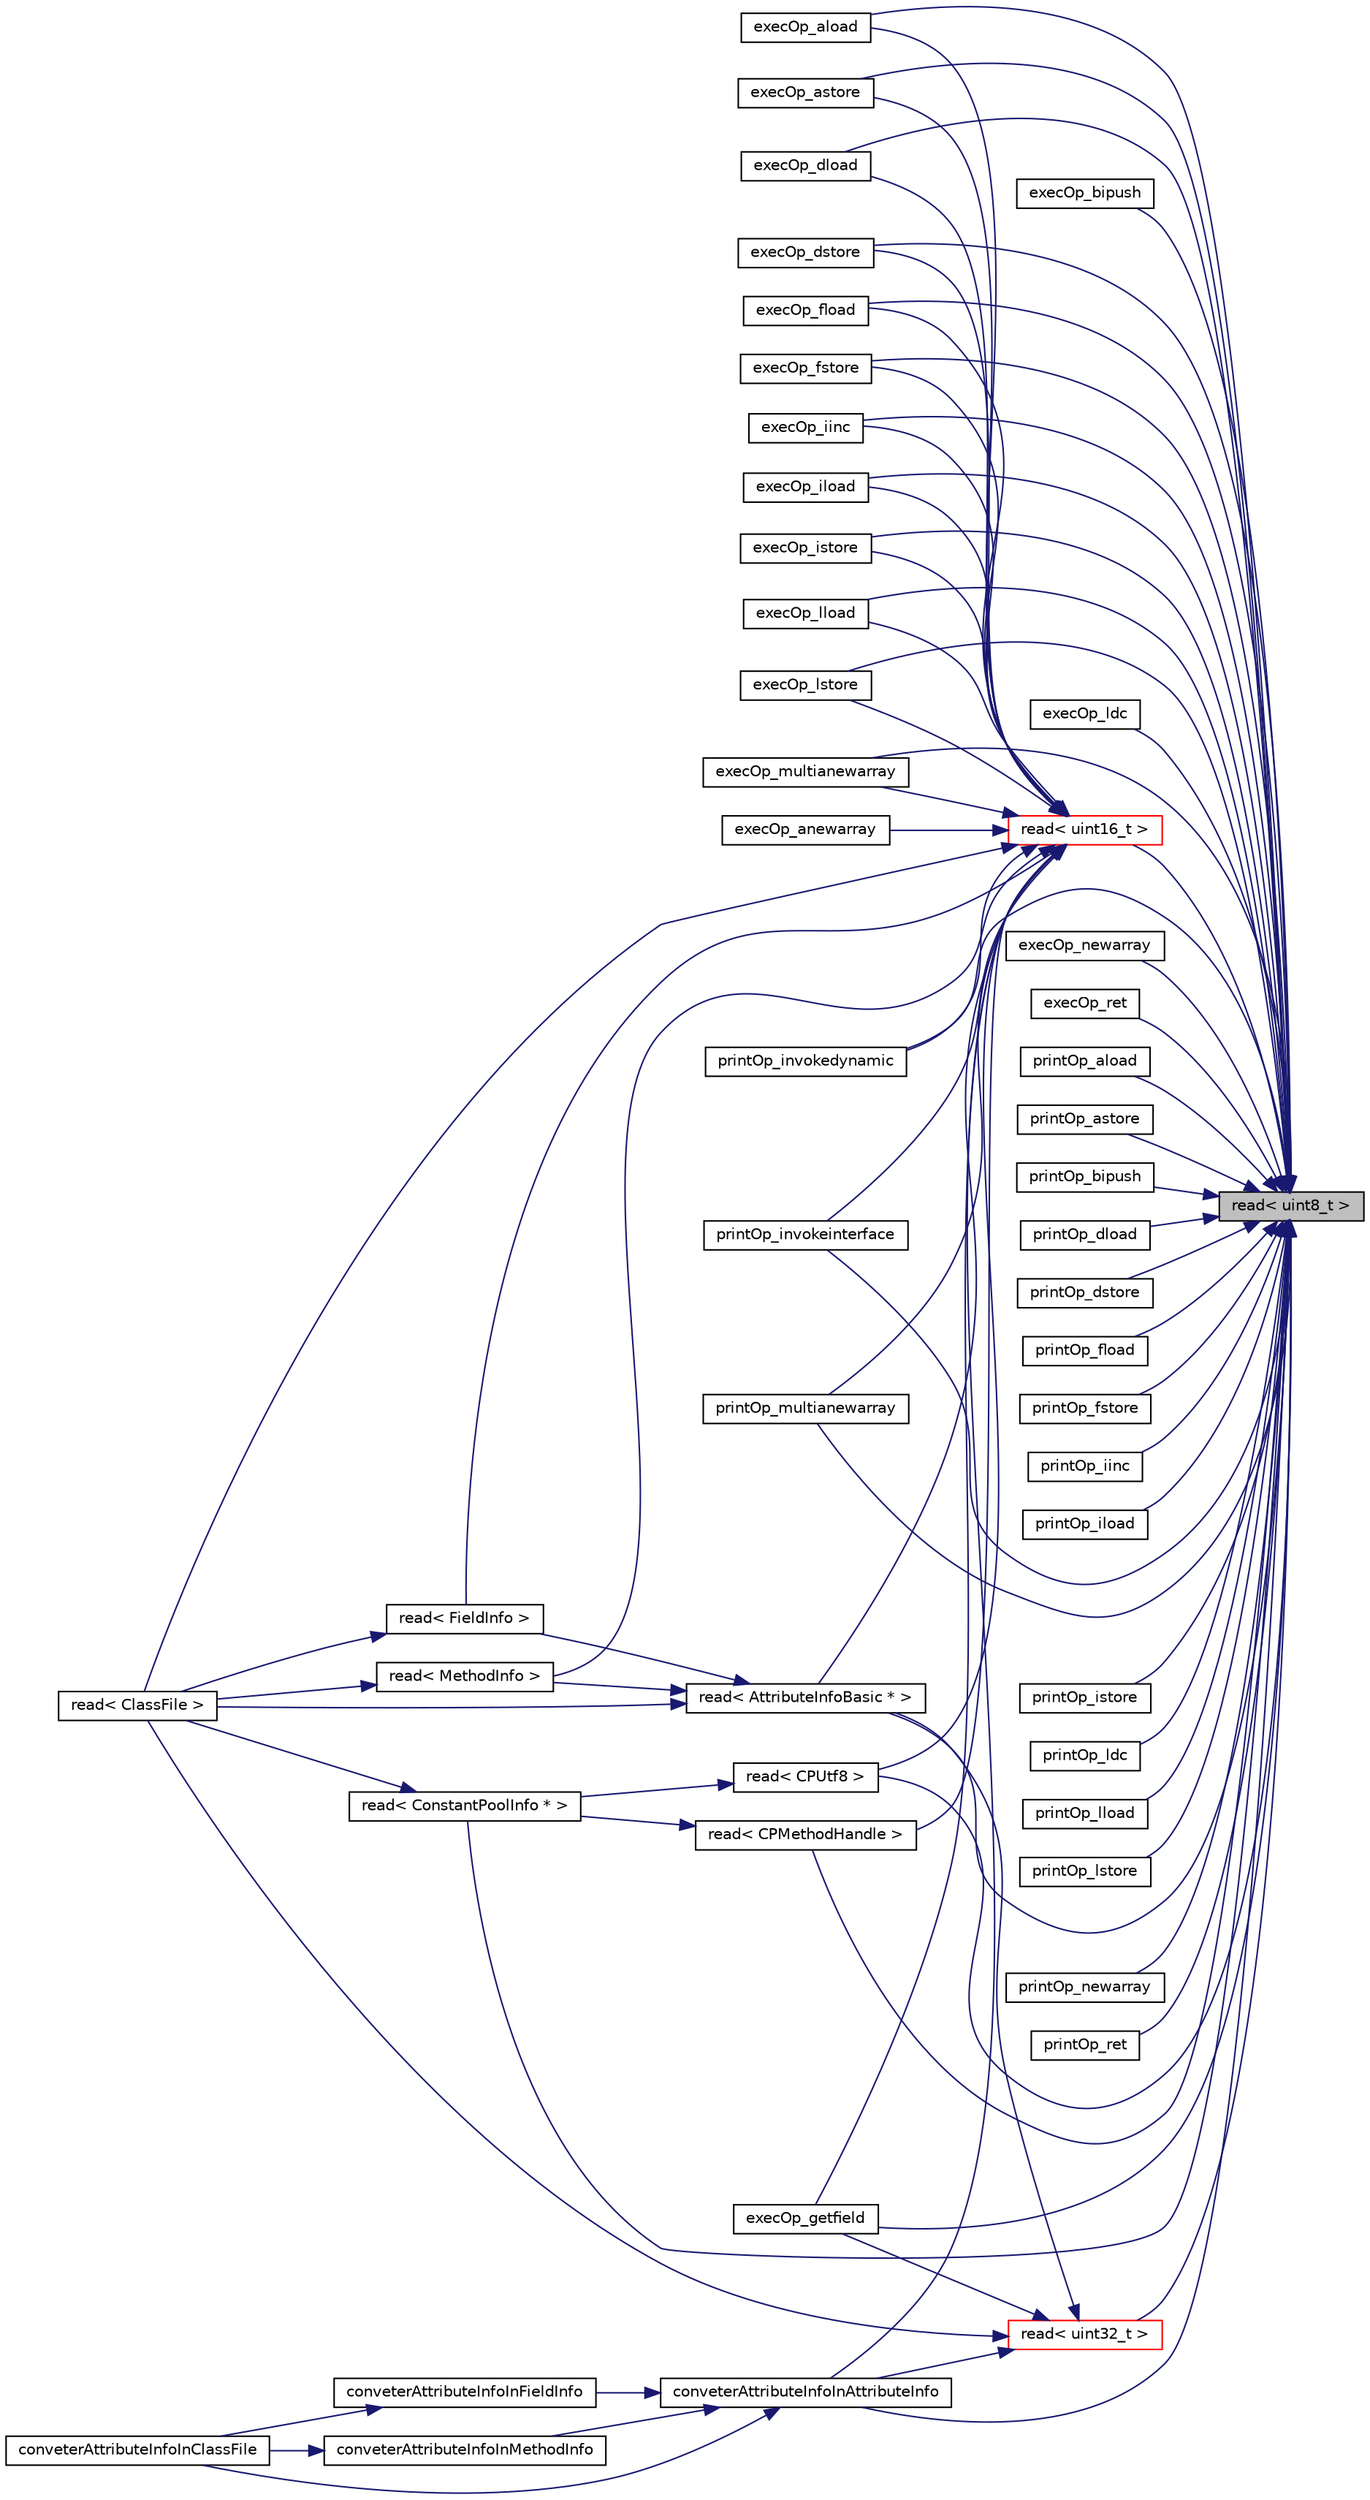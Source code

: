 digraph "read&lt; uint8_t &gt;"
{
 // LATEX_PDF_SIZE
  edge [fontname="Helvetica",fontsize="10",labelfontname="Helvetica",labelfontsize="10"];
  node [fontname="Helvetica",fontsize="10",shape=record];
  rankdir="RL";
  Node1 [label="read\< uint8_t \>",height=0.2,width=0.4,color="black", fillcolor="grey75", style="filled", fontcolor="black",tooltip=" "];
  Node1 -> Node2 [dir="back",color="midnightblue",fontsize="10",style="solid",fontname="Helvetica"];
  Node2 [label="conveterAttributeInfoInAttributeInfo",height=0.2,width=0.4,color="black", fillcolor="white", style="filled",URL="$_attribute_info_8cpp.html#a8d81f4b664854a18d3fd7f3c2dd3277a",tooltip=" "];
  Node2 -> Node3 [dir="back",color="midnightblue",fontsize="10",style="solid",fontname="Helvetica"];
  Node3 [label="conveterAttributeInfoInClassFile",height=0.2,width=0.4,color="black", fillcolor="white", style="filled",URL="$_class_file_8cpp.html#a7f2d3e8af2169e325d8a4961ee587e91",tooltip=" "];
  Node2 -> Node4 [dir="back",color="midnightblue",fontsize="10",style="solid",fontname="Helvetica"];
  Node4 [label="conveterAttributeInfoInFieldInfo",height=0.2,width=0.4,color="black", fillcolor="white", style="filled",URL="$_field_info_8cpp.html#a520ce2c6886078771102986ad83fecc8",tooltip=" "];
  Node4 -> Node3 [dir="back",color="midnightblue",fontsize="10",style="solid",fontname="Helvetica"];
  Node2 -> Node5 [dir="back",color="midnightblue",fontsize="10",style="solid",fontname="Helvetica"];
  Node5 [label="conveterAttributeInfoInMethodInfo",height=0.2,width=0.4,color="black", fillcolor="white", style="filled",URL="$_method_info_8cpp.html#ae680b2b69d4a69f5a5bf31844b3cbc59",tooltip=" "];
  Node5 -> Node3 [dir="back",color="midnightblue",fontsize="10",style="solid",fontname="Helvetica"];
  Node1 -> Node6 [dir="back",color="midnightblue",fontsize="10",style="solid",fontname="Helvetica"];
  Node6 [label="execOp_aload",height=0.2,width=0.4,color="black", fillcolor="white", style="filled",URL="$_execution_engine_8cpp.html#a274c27f32a5795e2655586d1f72364d8",tooltip=" "];
  Node1 -> Node7 [dir="back",color="midnightblue",fontsize="10",style="solid",fontname="Helvetica"];
  Node7 [label="execOp_astore",height=0.2,width=0.4,color="black", fillcolor="white", style="filled",URL="$_execution_engine_8cpp.html#a64d9c980b1d6f8bb5b8fd303adc84ee6",tooltip=" "];
  Node1 -> Node8 [dir="back",color="midnightblue",fontsize="10",style="solid",fontname="Helvetica"];
  Node8 [label="execOp_bipush",height=0.2,width=0.4,color="black", fillcolor="white", style="filled",URL="$_execution_engine_8cpp.html#a4443cc548d12b36b683a3379df00039b",tooltip=" "];
  Node1 -> Node9 [dir="back",color="midnightblue",fontsize="10",style="solid",fontname="Helvetica"];
  Node9 [label="execOp_dload",height=0.2,width=0.4,color="black", fillcolor="white", style="filled",URL="$_execution_engine_8cpp.html#a4a489ffb5dfdd82c3aa2cde887d64942",tooltip=" "];
  Node1 -> Node10 [dir="back",color="midnightblue",fontsize="10",style="solid",fontname="Helvetica"];
  Node10 [label="execOp_dstore",height=0.2,width=0.4,color="black", fillcolor="white", style="filled",URL="$_execution_engine_8cpp.html#a220a73078192a3c684670616a6e651f7",tooltip=" "];
  Node1 -> Node11 [dir="back",color="midnightblue",fontsize="10",style="solid",fontname="Helvetica"];
  Node11 [label="execOp_fload",height=0.2,width=0.4,color="black", fillcolor="white", style="filled",URL="$_execution_engine_8cpp.html#a0b3d79046c2db39d192d205d76e41077",tooltip=" "];
  Node1 -> Node12 [dir="back",color="midnightblue",fontsize="10",style="solid",fontname="Helvetica"];
  Node12 [label="execOp_fstore",height=0.2,width=0.4,color="black", fillcolor="white", style="filled",URL="$_execution_engine_8cpp.html#a2bdd37b58694b5fcf9cacb89a0ef86db",tooltip=" "];
  Node1 -> Node13 [dir="back",color="midnightblue",fontsize="10",style="solid",fontname="Helvetica"];
  Node13 [label="execOp_getfield",height=0.2,width=0.4,color="black", fillcolor="white", style="filled",URL="$_execution_engine_8cpp.html#abb71d7d9e26a4a95d99064e485268bec",tooltip=" "];
  Node1 -> Node14 [dir="back",color="midnightblue",fontsize="10",style="solid",fontname="Helvetica"];
  Node14 [label="execOp_iinc",height=0.2,width=0.4,color="black", fillcolor="white", style="filled",URL="$_execution_engine_8cpp.html#a537a62fc63ff2476b4a8f8619062e49e",tooltip=" "];
  Node1 -> Node15 [dir="back",color="midnightblue",fontsize="10",style="solid",fontname="Helvetica"];
  Node15 [label="execOp_iload",height=0.2,width=0.4,color="black", fillcolor="white", style="filled",URL="$_execution_engine_8cpp.html#ad5aec561d5c1f49f389ccbccfcb250d9",tooltip=" "];
  Node1 -> Node16 [dir="back",color="midnightblue",fontsize="10",style="solid",fontname="Helvetica"];
  Node16 [label="execOp_istore",height=0.2,width=0.4,color="black", fillcolor="white", style="filled",URL="$_execution_engine_8cpp.html#a636122c79c4a349c9b5c6b08271486a4",tooltip=" "];
  Node1 -> Node17 [dir="back",color="midnightblue",fontsize="10",style="solid",fontname="Helvetica"];
  Node17 [label="execOp_ldc",height=0.2,width=0.4,color="black", fillcolor="white", style="filled",URL="$_execution_engine_8cpp.html#ad5355120b664a0c7008ea5ef09a2669a",tooltip=" "];
  Node1 -> Node18 [dir="back",color="midnightblue",fontsize="10",style="solid",fontname="Helvetica"];
  Node18 [label="execOp_lload",height=0.2,width=0.4,color="black", fillcolor="white", style="filled",URL="$_execution_engine_8cpp.html#adb9b0923aacca4793955a367ff9ec26c",tooltip=" "];
  Node1 -> Node19 [dir="back",color="midnightblue",fontsize="10",style="solid",fontname="Helvetica"];
  Node19 [label="execOp_lstore",height=0.2,width=0.4,color="black", fillcolor="white", style="filled",URL="$_execution_engine_8cpp.html#ae376b827c85451e7f236c483eca6d242",tooltip=" "];
  Node1 -> Node20 [dir="back",color="midnightblue",fontsize="10",style="solid",fontname="Helvetica"];
  Node20 [label="execOp_multianewarray",height=0.2,width=0.4,color="black", fillcolor="white", style="filled",URL="$_execution_engine_8cpp.html#ae72b4983f0376b8c47dce21b86ccdcc5",tooltip=" "];
  Node1 -> Node21 [dir="back",color="midnightblue",fontsize="10",style="solid",fontname="Helvetica"];
  Node21 [label="execOp_newarray",height=0.2,width=0.4,color="black", fillcolor="white", style="filled",URL="$_execution_engine_8cpp.html#a3629edb22409ec0595fd30b322965512",tooltip=" "];
  Node1 -> Node22 [dir="back",color="midnightblue",fontsize="10",style="solid",fontname="Helvetica"];
  Node22 [label="execOp_ret",height=0.2,width=0.4,color="black", fillcolor="white", style="filled",URL="$_execution_engine_8cpp.html#af77580dfc3efaa4ead0ad14191785d6c",tooltip=" "];
  Node1 -> Node23 [dir="back",color="midnightblue",fontsize="10",style="solid",fontname="Helvetica"];
  Node23 [label="printOp_aload",height=0.2,width=0.4,color="black", fillcolor="white", style="filled",URL="$_i_s_a_8cpp.html#a338e78599a056de887ced755417d5012",tooltip=" "];
  Node1 -> Node24 [dir="back",color="midnightblue",fontsize="10",style="solid",fontname="Helvetica"];
  Node24 [label="printOp_astore",height=0.2,width=0.4,color="black", fillcolor="white", style="filled",URL="$_i_s_a_8cpp.html#ac397b8b36ec464d1761d0d5c0819ecf2",tooltip=" "];
  Node1 -> Node25 [dir="back",color="midnightblue",fontsize="10",style="solid",fontname="Helvetica"];
  Node25 [label="printOp_bipush",height=0.2,width=0.4,color="black", fillcolor="white", style="filled",URL="$_i_s_a_8cpp.html#a4b3bb4cc30a2e7de1683e94b15204948",tooltip=" "];
  Node1 -> Node26 [dir="back",color="midnightblue",fontsize="10",style="solid",fontname="Helvetica"];
  Node26 [label="printOp_dload",height=0.2,width=0.4,color="black", fillcolor="white", style="filled",URL="$_i_s_a_8cpp.html#a5b19731c751791c6fdd96753e708f5cc",tooltip=" "];
  Node1 -> Node27 [dir="back",color="midnightblue",fontsize="10",style="solid",fontname="Helvetica"];
  Node27 [label="printOp_dstore",height=0.2,width=0.4,color="black", fillcolor="white", style="filled",URL="$_i_s_a_8cpp.html#a0ff7983db9c172395c0e3e8bdd82dd65",tooltip=" "];
  Node1 -> Node28 [dir="back",color="midnightblue",fontsize="10",style="solid",fontname="Helvetica"];
  Node28 [label="printOp_fload",height=0.2,width=0.4,color="black", fillcolor="white", style="filled",URL="$_i_s_a_8cpp.html#a1e293662a008c968e9d2922d9707c804",tooltip=" "];
  Node1 -> Node29 [dir="back",color="midnightblue",fontsize="10",style="solid",fontname="Helvetica"];
  Node29 [label="printOp_fstore",height=0.2,width=0.4,color="black", fillcolor="white", style="filled",URL="$_i_s_a_8cpp.html#abf27b08d521390fb149858a36548b4d0",tooltip=" "];
  Node1 -> Node30 [dir="back",color="midnightblue",fontsize="10",style="solid",fontname="Helvetica"];
  Node30 [label="printOp_iinc",height=0.2,width=0.4,color="black", fillcolor="white", style="filled",URL="$_i_s_a_8cpp.html#ab18b5d873d7953b400c895a3e11e7f7f",tooltip=" "];
  Node1 -> Node31 [dir="back",color="midnightblue",fontsize="10",style="solid",fontname="Helvetica"];
  Node31 [label="printOp_iload",height=0.2,width=0.4,color="black", fillcolor="white", style="filled",URL="$_i_s_a_8cpp.html#ac94cdbe37b32a4f09c62945b32916ca0",tooltip=" "];
  Node1 -> Node32 [dir="back",color="midnightblue",fontsize="10",style="solid",fontname="Helvetica"];
  Node32 [label="printOp_invokedynamic",height=0.2,width=0.4,color="black", fillcolor="white", style="filled",URL="$_i_s_a_8cpp.html#a13b58a2fb9c83b1edb57f80a60b38cfc",tooltip=" "];
  Node1 -> Node33 [dir="back",color="midnightblue",fontsize="10",style="solid",fontname="Helvetica"];
  Node33 [label="printOp_invokeinterface",height=0.2,width=0.4,color="black", fillcolor="white", style="filled",URL="$_i_s_a_8cpp.html#aa0848943a672e7ef74bddddeb631f9a8",tooltip=" "];
  Node1 -> Node34 [dir="back",color="midnightblue",fontsize="10",style="solid",fontname="Helvetica"];
  Node34 [label="printOp_istore",height=0.2,width=0.4,color="black", fillcolor="white", style="filled",URL="$_i_s_a_8cpp.html#a8ad6a882b3c7f152adf847acf59af666",tooltip=" "];
  Node1 -> Node35 [dir="back",color="midnightblue",fontsize="10",style="solid",fontname="Helvetica"];
  Node35 [label="printOp_ldc",height=0.2,width=0.4,color="black", fillcolor="white", style="filled",URL="$_i_s_a_8cpp.html#aaff7323b52dd2791401b6e74677524c2",tooltip=" "];
  Node1 -> Node36 [dir="back",color="midnightblue",fontsize="10",style="solid",fontname="Helvetica"];
  Node36 [label="printOp_lload",height=0.2,width=0.4,color="black", fillcolor="white", style="filled",URL="$_i_s_a_8cpp.html#ae0f35e1ad27d9387cb48ef3fe7aebc24",tooltip=" "];
  Node1 -> Node37 [dir="back",color="midnightblue",fontsize="10",style="solid",fontname="Helvetica"];
  Node37 [label="printOp_lstore",height=0.2,width=0.4,color="black", fillcolor="white", style="filled",URL="$_i_s_a_8cpp.html#ae1885bb854e0423cc4e3d88b0559d014",tooltip=" "];
  Node1 -> Node38 [dir="back",color="midnightblue",fontsize="10",style="solid",fontname="Helvetica"];
  Node38 [label="printOp_multianewarray",height=0.2,width=0.4,color="black", fillcolor="white", style="filled",URL="$_i_s_a_8cpp.html#a05994523250e8ef9a57289ba2121c20c",tooltip=" "];
  Node1 -> Node39 [dir="back",color="midnightblue",fontsize="10",style="solid",fontname="Helvetica"];
  Node39 [label="printOp_newarray",height=0.2,width=0.4,color="black", fillcolor="white", style="filled",URL="$_i_s_a_8cpp.html#aa12d7c27b897228bb6fd7826573b5529",tooltip=" "];
  Node1 -> Node40 [dir="back",color="midnightblue",fontsize="10",style="solid",fontname="Helvetica"];
  Node40 [label="printOp_ret",height=0.2,width=0.4,color="black", fillcolor="white", style="filled",URL="$_i_s_a_8cpp.html#ae86a1de3f553a68309b259c62a170e6c",tooltip=" "];
  Node1 -> Node41 [dir="back",color="midnightblue",fontsize="10",style="solid",fontname="Helvetica"];
  Node41 [label="read\< AttributeInfoBasic * \>",height=0.2,width=0.4,color="black", fillcolor="white", style="filled",URL="$_tipos_8cpp.html#a4881b63e9f17ad6fb4e34aa40bf5f547",tooltip=" "];
  Node41 -> Node42 [dir="back",color="midnightblue",fontsize="10",style="solid",fontname="Helvetica"];
  Node42 [label="read\< ClassFile \>",height=0.2,width=0.4,color="black", fillcolor="white", style="filled",URL="$_tipos_8cpp.html#abb74f187f1f98c672acfe24d16ab86e1",tooltip=" "];
  Node41 -> Node43 [dir="back",color="midnightblue",fontsize="10",style="solid",fontname="Helvetica"];
  Node43 [label="read\< FieldInfo \>",height=0.2,width=0.4,color="black", fillcolor="white", style="filled",URL="$_tipos_8cpp.html#a45a09c5c6bf135bd1d99921f59745253",tooltip=" "];
  Node43 -> Node42 [dir="back",color="midnightblue",fontsize="10",style="solid",fontname="Helvetica"];
  Node41 -> Node44 [dir="back",color="midnightblue",fontsize="10",style="solid",fontname="Helvetica"];
  Node44 [label="read\< MethodInfo \>",height=0.2,width=0.4,color="black", fillcolor="white", style="filled",URL="$_tipos_8cpp.html#a4c0ab33518c20b6a1aecb160562e8edb",tooltip=" "];
  Node44 -> Node42 [dir="back",color="midnightblue",fontsize="10",style="solid",fontname="Helvetica"];
  Node1 -> Node45 [dir="back",color="midnightblue",fontsize="10",style="solid",fontname="Helvetica"];
  Node45 [label="read\< ConstantPoolInfo * \>",height=0.2,width=0.4,color="black", fillcolor="white", style="filled",URL="$_tipos_8cpp.html#a0d11f03c1a484a81df50ffb904327b2d",tooltip=" "];
  Node45 -> Node42 [dir="back",color="midnightblue",fontsize="10",style="solid",fontname="Helvetica"];
  Node1 -> Node46 [dir="back",color="midnightblue",fontsize="10",style="solid",fontname="Helvetica"];
  Node46 [label="read\< CPMethodHandle \>",height=0.2,width=0.4,color="black", fillcolor="white", style="filled",URL="$_tipos_8cpp.html#a86d8aed4f5292fc0d64b016466d4034c",tooltip=" "];
  Node46 -> Node45 [dir="back",color="midnightblue",fontsize="10",style="solid",fontname="Helvetica"];
  Node1 -> Node47 [dir="back",color="midnightblue",fontsize="10",style="solid",fontname="Helvetica"];
  Node47 [label="read\< CPUtf8 \>",height=0.2,width=0.4,color="black", fillcolor="white", style="filled",URL="$_tipos_8cpp.html#a5ec22caf1feca08be5d198edc72618e7",tooltip=" "];
  Node47 -> Node45 [dir="back",color="midnightblue",fontsize="10",style="solid",fontname="Helvetica"];
  Node1 -> Node48 [dir="back",color="midnightblue",fontsize="10",style="solid",fontname="Helvetica"];
  Node48 [label="read\< uint16_t \>",height=0.2,width=0.4,color="red", fillcolor="white", style="filled",URL="$_tipos_8cpp.html#acb337e0b996b7eb4f83d197c9b1a12f9",tooltip=" "];
  Node48 -> Node2 [dir="back",color="midnightblue",fontsize="10",style="solid",fontname="Helvetica"];
  Node48 -> Node6 [dir="back",color="midnightblue",fontsize="10",style="solid",fontname="Helvetica"];
  Node48 -> Node49 [dir="back",color="midnightblue",fontsize="10",style="solid",fontname="Helvetica"];
  Node49 [label="execOp_anewarray",height=0.2,width=0.4,color="black", fillcolor="white", style="filled",URL="$_execution_engine_8cpp.html#adb004079563194c7a1942818f7b76c5c",tooltip=" "];
  Node48 -> Node7 [dir="back",color="midnightblue",fontsize="10",style="solid",fontname="Helvetica"];
  Node48 -> Node9 [dir="back",color="midnightblue",fontsize="10",style="solid",fontname="Helvetica"];
  Node48 -> Node10 [dir="back",color="midnightblue",fontsize="10",style="solid",fontname="Helvetica"];
  Node48 -> Node11 [dir="back",color="midnightblue",fontsize="10",style="solid",fontname="Helvetica"];
  Node48 -> Node12 [dir="back",color="midnightblue",fontsize="10",style="solid",fontname="Helvetica"];
  Node48 -> Node13 [dir="back",color="midnightblue",fontsize="10",style="solid",fontname="Helvetica"];
  Node48 -> Node14 [dir="back",color="midnightblue",fontsize="10",style="solid",fontname="Helvetica"];
  Node48 -> Node15 [dir="back",color="midnightblue",fontsize="10",style="solid",fontname="Helvetica"];
  Node48 -> Node16 [dir="back",color="midnightblue",fontsize="10",style="solid",fontname="Helvetica"];
  Node48 -> Node18 [dir="back",color="midnightblue",fontsize="10",style="solid",fontname="Helvetica"];
  Node48 -> Node19 [dir="back",color="midnightblue",fontsize="10",style="solid",fontname="Helvetica"];
  Node48 -> Node20 [dir="back",color="midnightblue",fontsize="10",style="solid",fontname="Helvetica"];
  Node48 -> Node32 [dir="back",color="midnightblue",fontsize="10",style="solid",fontname="Helvetica"];
  Node48 -> Node33 [dir="back",color="midnightblue",fontsize="10",style="solid",fontname="Helvetica"];
  Node48 -> Node38 [dir="back",color="midnightblue",fontsize="10",style="solid",fontname="Helvetica"];
  Node48 -> Node41 [dir="back",color="midnightblue",fontsize="10",style="solid",fontname="Helvetica"];
  Node48 -> Node42 [dir="back",color="midnightblue",fontsize="10",style="solid",fontname="Helvetica"];
  Node48 -> Node46 [dir="back",color="midnightblue",fontsize="10",style="solid",fontname="Helvetica"];
  Node48 -> Node47 [dir="back",color="midnightblue",fontsize="10",style="solid",fontname="Helvetica"];
  Node48 -> Node43 [dir="back",color="midnightblue",fontsize="10",style="solid",fontname="Helvetica"];
  Node48 -> Node44 [dir="back",color="midnightblue",fontsize="10",style="solid",fontname="Helvetica"];
  Node1 -> Node122 [dir="back",color="midnightblue",fontsize="10",style="solid",fontname="Helvetica"];
  Node122 [label="read\< uint32_t \>",height=0.2,width=0.4,color="red", fillcolor="white", style="filled",URL="$_tipos_8cpp.html#ae516ebe405aedf431427028480752c0b",tooltip=" "];
  Node122 -> Node2 [dir="back",color="midnightblue",fontsize="10",style="solid",fontname="Helvetica"];
  Node122 -> Node13 [dir="back",color="midnightblue",fontsize="10",style="solid",fontname="Helvetica"];
  Node122 -> Node41 [dir="back",color="midnightblue",fontsize="10",style="solid",fontname="Helvetica"];
  Node122 -> Node42 [dir="back",color="midnightblue",fontsize="10",style="solid",fontname="Helvetica"];
}
